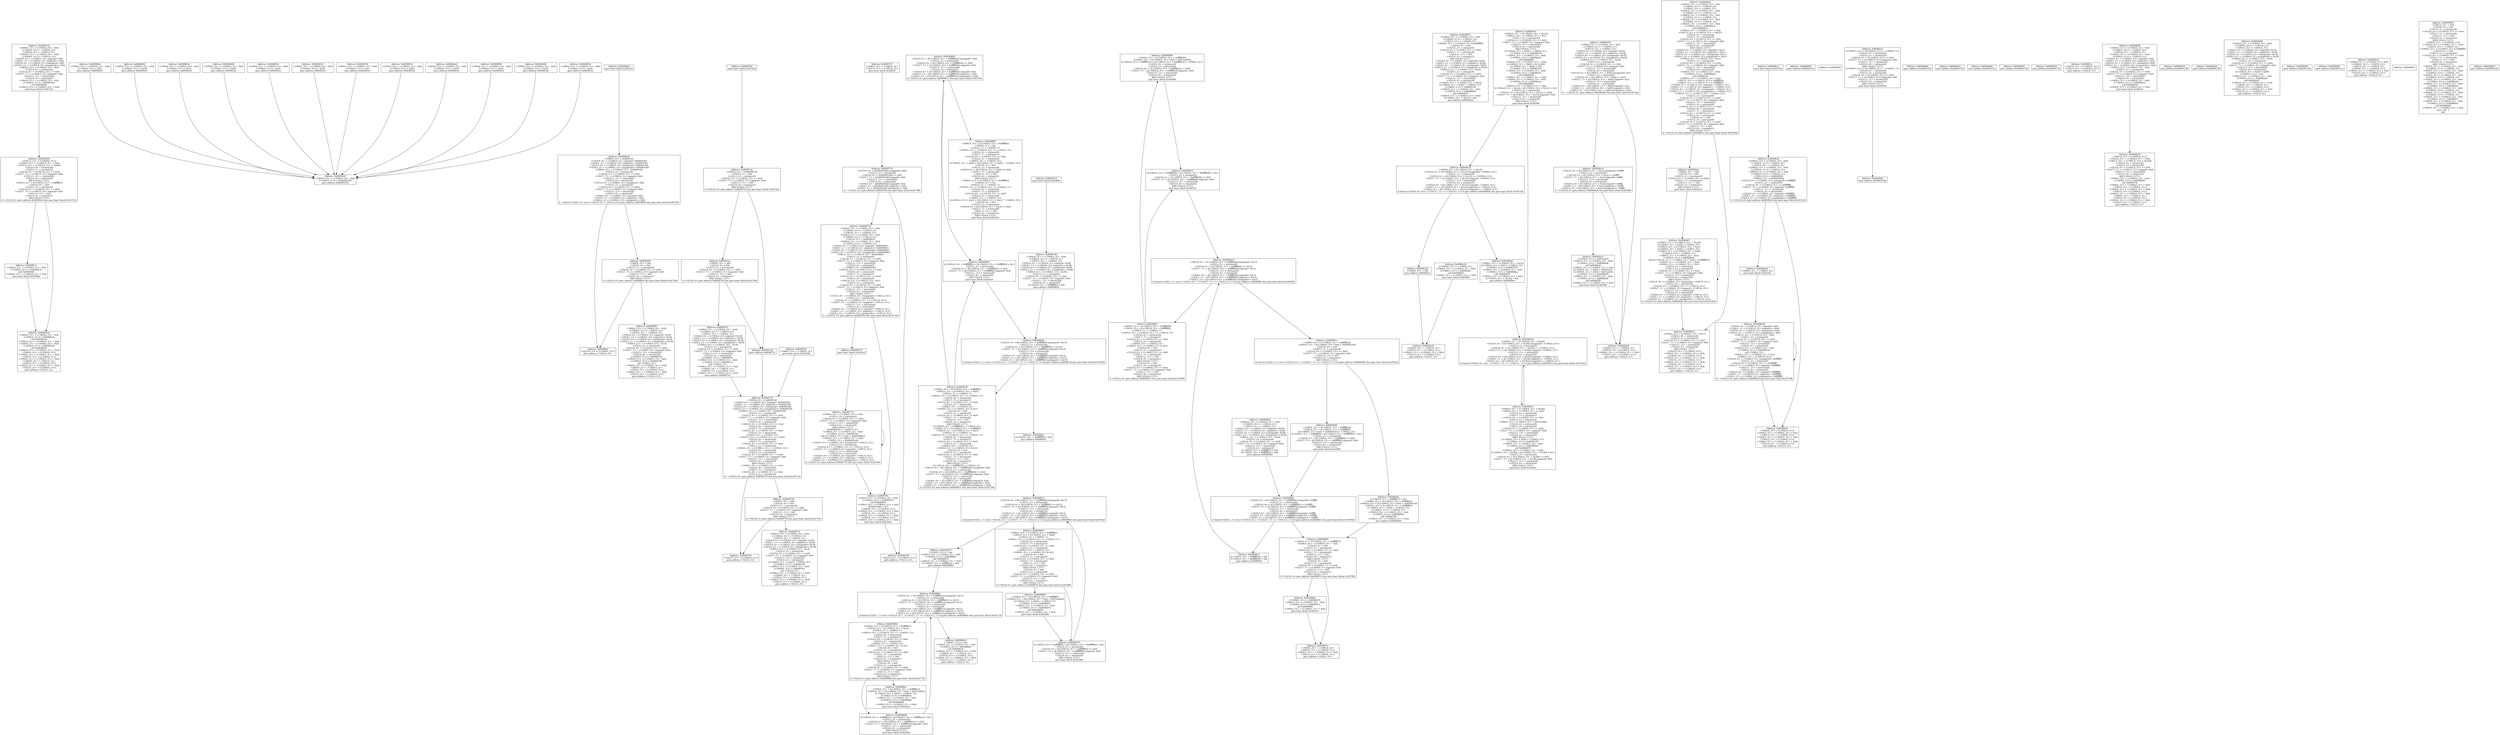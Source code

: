 digraph Program0x343940 {
basicBlock0x3470e0 [shape=box,label="Address: 0x80485a4\n<1004:0..31> = (<1004:0..31> - 0x4)\n[<1004:0..31>] = <1005:0..31>\n<1005:0..31> = <1004:0..31>\n<1004:0..31> = (<1004:0..31> - 0x4)\n[<1004:0..31>] = <1001:0..31>\n<1024:0..0> = (<1004:0..31> (signed)< 0x4)\n<1024:1..1> = (<1004:0..31> (signed)<= 0x4)\n<1023:0..0> = (<1004:0..31> (unsigned)< 0x4)\n<1024:2..2> = (<1004:0..31> (unsigned)<= 0x4)\n<1004:0..31> = (<1004:0..31> - 0x4)\n<1023:2..2> = intrinsic(0)\n<1023:6..6> = (<1004:0..31> == 0x0)\n<1023:7..7> = (<1004:0..31> (signed)< 0x0)\n<1023:11..11> = intrinsic(0)\n<1023:4..4> = intrinsic(0)\n<1004:0..31> = (<1004:0..31> - 0x4)\n[<1004:0..31>] = 0x80485b0\ncall 0x80485b0\n<1004:0..31> = (<1004:0..31> + 0x4)\ngoto basic block 0x347ce0\n"];
basicBlock0x347140 [shape=box,label="Address: 0x80485c1\n<1004:0..31> = (<1004:0..31> - 0x4)\n[<1004:0..31>] = 0x80485c6\ncall 0x8048600\n<1004:0..31> = (<1004:0..31> + 0x4)\ngoto basic block 0x3b3ba0\n"];
basicBlock0x3471a0 [shape=box,label="Address: 0x80485e0\n<1004:0..31> = (<1004:0..31> - 0x4)\n[<1004:0..31>] = [0x8049100]\ngoto address [0x8049104]\n"];
basicBlock0x347200 [shape=box,label="Address: 0x80486ef\n<1022:0..31> = [<1004:0..31>]\ngoto address <1022:0..31>\n"];
basicBlock0x347260 [shape=box,label="Address: 0x80486f9\n<1004:0..31> = (<1004:0..31> - 0x4)\n[<1004:0..31>] = <1005:0..31>\n<1005:0..31> = <1004:0..31>\n<1024:0..0> = (<1004:0..31> (signed)< 0x18)\n<1024:1..1> = (<1004:0..31> (signed)<= 0x18)\n<1023:0..0> = (<1004:0..31> (unsigned)< 0x18)\n<1024:2..2> = (<1004:0..31> (unsigned)<= 0x18)\n<1004:0..31> = (<1004:0..31> - 0x18)\n<1023:2..2> = intrinsic(0)\n<1023:6..6> = (<1004:0..31> == 0x0)\n<1023:7..7> = (<1004:0..31> (signed)< 0x0)\n<1023:11..11> = intrinsic(0)\n<1023:4..4> = intrinsic(0)\n[<1004:0..31>] = 0x8049140\n<1004:0..31> = (<1004:0..31> - 0x4)\n[<1004:0..31>] = 0x8048708\ncall <1000:0..31>\n<1004:0..31> = (<1004:0..31> + 0x4)\n<1004:0..31> = <1005:0..31>\n<1005:0..31> = [<1004:0..31>]\n<1004:0..31> = (<1004:0..31> + 0x4)\n<1022:0..31> = [<1004:0..31>]\ngoto address <1022:0..31>\n"];
basicBlock0x3472c0 [shape=box,label="Address: 0x8048728\n<1022:0..31> = [<1004:0..31>]\ngoto address <1022:0..31>\n"];
basicBlock0x347320 [shape=box,label="Address: 0x8048732\n<1004:0..31> = (<1004:0..31> - 0x4)\n[<1004:0..31>] = <1005:0..31>\n<1005:0..31> = <1004:0..31>\n<1024:0..0> = (<1004:0..31> (signed)< 0x18)\n<1024:1..1> = (<1004:0..31> (signed)<= 0x18)\n<1023:0..0> = (<1004:0..31> (unsigned)< 0x18)\n<1024:2..2> = (<1004:0..31> (unsigned)<= 0x18)\n<1004:0..31> = (<1004:0..31> - 0x18)\n<1023:2..2> = intrinsic(0)\n<1023:6..6> = (<1004:0..31> == 0x0)\n<1023:7..7> = (<1004:0..31> (signed)< 0x0)\n<1023:11..11> = intrinsic(0)\n<1023:4..4> = intrinsic(0)\n[(<1004:0..31> + 0x4)] = <1000:0..31>\n[<1004:0..31>] = 0x8049140\n<1004:0..31> = (<1004:0..31> - 0x4)\n[<1004:0..31>] = 0x8048745\ncall <1003:0..31>\n<1004:0..31> = (<1004:0..31> + 0x4)\n<1004:0..31> = <1005:0..31>\n<1005:0..31> = [<1004:0..31>]\n<1004:0..31> = (<1004:0..31> + 0x4)\n<1022:0..31> = [<1004:0..31>]\ngoto address <1022:0..31>\n"];
basicBlock0x347380 [shape=box,label="Address: 0x8048759\n<1004:0..31> = (<1004:0..31> - 0x4)\n[<1004:0..31>] = <1005:0..31>\n<1005:0..31> = <1004:0..31>\n<1004:0..31> = (<1004:0..31> - 0x4)\n[<1004:0..31>] = <1001:0..31>\n<1001:0..31> = 0x8049010\n<1004:0..31> = (<1004:0..31> - 0x4)\n[<1004:0..31>] = <1003:0..31>\n<1024:0..0> = (<1001:0..31> (signed)< 0x804900c)\n<1024:1..1> = (<1001:0..31> (signed)<= 0x804900c)\n<1023:0..0> = (<1001:0..31> (unsigned)< 0x804900c)\n<1024:2..2> = (<1001:0..31> (unsigned)<= 0x804900c)\n<1001:0..31> = (<1001:0..31> - 0x804900c)\n<1023:2..2> = intrinsic(0)\n<1023:6..6> = (<1001:0..31> == 0x0)\n<1023:7..7> = (<1001:0..31> (signed)< 0x0)\n<1023:11..11> = intrinsic(0)\n<1023:4..4> = intrinsic(0)\n<1000:0..31> = [0x80491d4]\n<1001:0..31> = (<1001:0..31> >> 0x2)\n<1023:0..0> = intrinsic(0)\n<1023:7..7> = intrinsic(1)\n<1023:6..6> = (<1001:0..31> == 0x0)\n<1023:2..2> = intrinsic(0)\n<1001:0..31> = (<1001:0..31> - 0x1)\n<1023:2..2> = intrinsic(0)\n<1023:6..6> = (<1001:0..31> == 0x0)\n<1023:7..7> = (<1001:0..31> (signed)< 0x0)\n<1023:11..11> = intrinsic(0)\n<1023:4..4> = intrinsic(0)\nkill(<1024:0..127>)\n<1023:0..0> = (<1000:0..31> (unsigned)< <1001:0..31>)\n<1023:2..2> = intrinsic(0)\n<1023:6..6> = (<1000:0..31> == <1001:0..31>)\n<1023:7..7> = (<1000:0..31> (signed)< <1001:0..31>)\n<1023:11..11> = intrinsic(0)\n<1023:4..4> = intrinsic(0)\n<1024:0..0> = (<1000:0..31> (signed)< <1001:0..31>)\n<1024:1..1> = (<1000:0..31> (signed)<= <1001:0..31>)\n<1024:2..2> = (<1000:0..31> (unsigned)<= <1001:0..31>)\nif ~<1023:0..0> goto address 0x804878e else goto basic block 0x3473e0\n"];
basicBlock0x3473e0 [shape=box,label="Address: 0x8048776\ngoto basic block 0x3b30c0\n"];
basicBlock0x347440 [shape=box,label="Address: 0x804878e\n<1004:0..31> = (<1004:0..31> - 0x4)\n[<1004:0..31>] = 0x8048793\ncall 0x80486e0\n<1004:0..31> = (<1004:0..31> + 0x4)\n[0x80491d0] = 0x1\n<1000:0..31> = [<1004:0..31>]\n<1004:0..31> = (<1004:0..31> + 0x4)\n<1001:0..31> = [<1004:0..31>]\n<1004:0..31> = (<1004:0..31> + 0x4)\n<1005:0..31> = [<1004:0..31>]\n<1004:0..31> = (<1004:0..31> + 0x4)\ngoto basic block 0x3b3c60\n"];
basicBlock0x3474a0 [shape=box,label="Address: 0x80487aa\n<1000:0..31> = 0x0\n<1023:0..0> = 0x0\n<1023:2..2> = intrinsic(0)\n<1023:6..6> = (<1000:0..31> == 0x0)\n<1023:7..7> = (<1000:0..31> (signed)< 0x0)\n<1023:11..11> = 0x0\n<1023:4..4> = intrinsic(1)\nkill(<1024:0..127>)\nif <1023:6..6> goto address 0x80487c8 else goto basic block 0x347500\n"];
basicBlock0x347500 [shape=box,label="Address: 0x80487b3\n<1004:0..31> = (<1004:0..31> - 0x4)\n[<1004:0..31>] = <1005:0..31>\n<1005:0..31> = <1004:0..31>\n<1024:0..0> = (<1004:0..31> (signed)< 0x18)\n<1024:1..1> = (<1004:0..31> (signed)<= 0x18)\n<1023:0..0> = (<1004:0..31> (unsigned)< 0x18)\n<1024:2..2> = (<1004:0..31> (unsigned)<= 0x18)\n<1004:0..31> = (<1004:0..31> - 0x18)\n<1023:2..2> = intrinsic(0)\n<1023:6..6> = (<1004:0..31> == 0x0)\n<1023:7..7> = (<1004:0..31> (signed)< 0x0)\n<1023:11..11> = intrinsic(0)\n<1023:4..4> = intrinsic(0)\n[<1004:0..31>] = 0x8049014\n<1004:0..31> = (<1004:0..31> - 0x4)\n[<1004:0..31>] = 0x80487c2\ncall <1000:0..31>\n<1004:0..31> = (<1004:0..31> + 0x4)\n<1004:0..31> = <1005:0..31>\n<1005:0..31> = [<1004:0..31>]\n<1004:0..31> = (<1004:0..31> + 0x4)\ngoto address 0x8048710\n"];
basicBlock0x347560 [shape=box,label="Address: 0x8048809\n<1023:0..0> = ([(<1005:0..31> + 0xffffffe4)] (unsigned)< 0x0)\n<1023:2..2> = intrinsic(0)\n<1023:6..6> = ([(<1005:0..31> + 0xffffffe4)] == 0x0)\n<1023:7..7> = ([(<1005:0..31> + 0xffffffe4)] (signed)< 0x0)\n<1023:11..11> = intrinsic(0)\n<1023:4..4> = intrinsic(0)\n<1024:0..0> = ([(<1005:0..31> + 0xffffffe4)] (signed)< 0x0)\n<1024:1..1> = ([(<1005:0..31> + 0xffffffe4)] (signed)<= 0x0)\n<1024:2..2> = ([(<1005:0..31> + 0xffffffe4)] (unsigned)<= 0x0)\nif <1023:6..6> goto address 0x8048831 else goto basic block 0x3475c0\n"];
basicBlock0x3475c0 [shape=box,label="Address: 0x804880f\n<1000:0..31> = [(<1005:0..31> + 0xfffffff4)]\n<1003:0..31> = 0x1\n<1002:0..7> = <1000:0..7>\n<1003:0..31> = (<1003:0..31> << <1002:0..7>)\n<1023:0..0> = intrinsic(0)\n<1023:7..7> = intrinsic(1)\n<1023:6..6> = (<1003:0..31> == 0x0)\n<1023:2..2> = intrinsic(0)\n<1000:0..31> = <1003:0..31>\n[(<1005:0..31> + 0x8)] = ([(<1005:0..31> + 0x8)] ^ <1000:0..31>)\n<1023:0..0> = 0x0\n<1023:2..2> = intrinsic(0)\n<1023:6..6> = ([(<1005:0..31> + 0x8)] == 0x0)\n<1023:7..7> = intrinsic(0)\n<1023:11..11> = 0x0\n<1023:4..4> = intrinsic(1)\nkill(<1024:0..127>)\n<1000:0..31> = [(<1005:0..31> + 0xfffffff4)]\n<1003:0..31> = 0x1\n<1002:0..7> = <1000:0..7>\n<1003:0..31> = (<1003:0..31> << <1002:0..7>)\n<1023:0..0> = intrinsic(0)\n<1023:7..7> = intrinsic(1)\n<1023:6..6> = (<1003:0..31> == 0x0)\n<1023:2..2> = intrinsic(0)\n<1000:0..31> = <1003:0..31>\n[(<1005:0..31> + 0xc)] = ([(<1005:0..31> + 0xc)] ^ <1000:0..31>)\n<1023:0..0> = 0x0\n<1023:2..2> = intrinsic(0)\n<1023:6..6> = ([(<1005:0..31> + 0xc)] == 0x0)\n<1023:7..7> = intrinsic(0)\n<1023:11..11> = 0x0\n<1023:4..4> = intrinsic(1)\nkill(<1024:0..127>)\ngoto basic block 0x3b32a0\n"];
basicBlock0x347620 [shape=box,label="Address: 0x804883a\n[(<1005:0..31> + 0xfffffff0)] = 0x0\ngoto address 0x8048873\n"];
basicBlock0x347680 [shape=box,label="Address: 0x8048856\n<1000:0..31> = [(<1005:0..31> + 0xfffffff0)]\n<1000:0..31> = [((<1000:0..31> * 0x4) + 0x87ea400)]\n[(<1004:0..31> + 0x4)] = <1000:0..31>\n[<1004:0..31>] = 0x8048b6c\n<1004:0..31> = (<1004:0..31> - 0x4)\n[<1004:0..31>] = 0x8048870\ncall 0x8048660\n<1004:0..31> = (<1004:0..31> + 0x4)\ngoto basic block 0x3b3d80\n"];
basicBlock0x3476e0 [shape=box,label="Address: 0x8048879\n[<1004:0..31>] = 0xa\n<1004:0..31> = (<1004:0..31> - 0x4)\n[<1004:0..31>] = 0x8048885\ncall 0x8048610\n<1004:0..31> = (<1004:0..31> + 0x4)\n[(<1005:0..31> + 0xffffffec)] = 0x0\ngoto address 0x80488be\n"];
basicBlock0x347740 [shape=box,label="Address: 0x80488a1\n<1000:0..31> = [(<1005:0..31> + 0xffffffec)]\n<1000:0..31> = [((<1000:0..31> * 0x4) + 0x87ea400)]\n[(<1004:0..31> + 0x4)] = <1000:0..31>\n[<1004:0..31>] = 0x8048b6c\n<1004:0..31> = (<1004:0..31> - 0x4)\n[<1004:0..31>] = 0x80488bb\ncall 0x8048660\n<1004:0..31> = (<1004:0..31> + 0x4)\ngoto basic block 0x3b3ea0\n"];
basicBlock0x3477a0 [shape=box,label="Address: 0x80488c4\n[<1004:0..31>] = 0xa\n<1004:0..31> = (<1004:0..31> - 0x4)\n[<1004:0..31>] = 0x80488d0\ncall 0x8048610\n<1004:0..31> = (<1004:0..31> + 0x4)\n<1004:0..31> = <1005:0..31>\n<1005:0..31> = [<1004:0..31>]\n<1004:0..31> = (<1004:0..31> + 0x4)\n<1022:0..31> = [<1004:0..31>]\ngoto address <1022:0..31>\n"];
basicBlock0x347800 [shape=box,label="Address: 0x8048908\n<1000:0..31> = [(<1005:0..31> + 0xffffffe8)]\n<1000:0..31> = [((<1000:0..31> * 0x4) + 0x87ea400)]\n[(<1005:0..31> + 0xffffffec)] = ([(<1005:0..31> + 0xffffffec)] + <1000:0..31>)\n<1023:0..0> = intrinsic(0)\n<1023:2..2> = intrinsic(0)\n<1023:6..6> = ([(<1005:0..31> + 0xffffffec)] == 0x0)\n<1023:7..7> = ([(<1005:0..31> + 0xffffffec)] (signed)< 0x0)\n<1023:11..11> = intrinsic(0)\n<1023:4..4> = intrinsic(0)\nkill(<1024:0..127>)\ngoto basic block 0x3bed80\n"];
basicBlock0x347860 [shape=box,label="Address: 0x804891e\n<1000:0..31> = [(<1005:0..31> + 0xffffffec)]\n<1000:0..31> = [((<1000:0..31> * 0x4) + 0x80491e0)]\n<1023:0..0> = 0x0\n<1023:2..2> = intrinsic(0)\n<1023:6..6> = (<1000:0..31> == 0x0)\n<1023:7..7> = (<1000:0..31> (signed)< 0x0)\n<1023:11..11> = 0x0\n<1023:4..4> = intrinsic(1)\nkill(<1024:0..127>)\nif choice(<1024:1..1> over (<1023:6..6> | ~(<1023:7..7> == <1023:11..11>))) goto address 0x804894b else goto basic block 0x3478c0\n"];
basicBlock0x3478c0 [shape=box,label="Address: 0x804892c\n[(<1005:0..31> + 0xfffffff7)] = 0x1\n<1000:0..31> = [(<1005:0..31> + 0xffffffec)]\n<1000:0..31> = [((<1000:0..31> * 0x4) + 0x80491e0)]\n<1003:0..31> = [(<1005:0..31> + 0xfffffff0)]\n[(<1004:0..31> + 0x4)] = <1003:0..31>\n[<1004:0..31>] = <1000:0..31>\n<1004:0..31> = (<1004:0..31> - 0x4)\n[<1004:0..31>] = 0x8048949\ncall 0x80487d0\n<1004:0..31> = (<1004:0..31> + 0x4)\ngoto address 0x8048964\n"];
basicBlock0x347920 [shape=box,label="Address: 0x8048964\n<1000:0..7> = [(<1005:0..31> + 0xfffffff7)]\n<1000:0..31> = (<1000:0..31> ^ 0x1)\n<1023:0..0> = 0x0\n<1023:2..2> = intrinsic(0)\n<1023:6..6> = (<1000:0..31> == 0x0)\n<1023:7..7> = intrinsic(0)\n<1023:11..11> = 0x0\n<1023:4..4> = intrinsic(1)\nkill(<1024:0..127>)\n<1023:0..0> = 0x0\n<1023:2..2> = intrinsic(0)\n<1023:6..6> = (<1000:0..7> == 0x0)\n<1023:7..7> = (<1000:0..7> (signed)< 0x0)\n<1023:11..11> = 0x0\n<1023:4..4> = intrinsic(1)\nkill(<1024:0..127>)\nif <1023:6..6> goto address 0x804897a else goto basic block 0x347980\n"];
basicBlock0x347980 [shape=box,label="Address: 0x804896e\n[<1004:0..31>] = 0x8048b70\n<1004:0..31> = (<1004:0..31> - 0x4)\n[<1004:0..31>] = 0x804897a\ncall 0x8048680\n<1004:0..31> = (<1004:0..31> + 0x4)\ngoto basic block 0x3b36c0\n"];
basicBlock0x3479e0 [shape=box,label="Address: 0x80489ee\n<1000:0..31> = [(<1004:0..31> + 0x1c)]\n<1000:0..31> = (<1000:0..31> + 0x1)\n<1023:2..2> = intrinsic(0)\n<1023:6..6> = (<1000:0..31> == 0x0)\n<1023:7..7> = (<1000:0..31> (signed)< 0x0)\n<1023:11..11> = intrinsic(0)\n<1023:4..4> = intrinsic(0)\nkill(<1024:0..127>)\n[(<1004:0..31> + 0x4)] = <1000:0..31>\n[<1004:0..31>] = 0x8048b7b\n<1004:0..31> = (<1004:0..31> - 0x4)\n[<1004:0..31>] = 0x8048a03\ncall 0x8048660\n<1004:0..31> = (<1004:0..31> + 0x4)\n[(<1004:0..31> + 0x8)] = 0x7a1204\n[(<1004:0..31> + 0x4)] = 0x0\n[<1004:0..31>] = 0x80491e0\n<1004:0..31> = (<1004:0..31> - 0x4)\n[<1004:0..31>] = 0x8048a1f\ncall 0x8048630\n<1004:0..31> = (<1004:0..31> + 0x4)\n<1004:0..31> = (<1004:0..31> - 0x4)\n[<1004:0..31>] = 0x8048a24\ncall 0x80488d2\n<1004:0..31> = (<1004:0..31> + 0x4)\n[(<1004:0..31> + 0x1c)] = ([(<1004:0..31> + 0x1c)] + 0x1)\n<1023:2..2> = intrinsic(0)\n<1023:6..6> = ([(<1004:0..31> + 0x1c)] == 0x0)\n<1023:7..7> = ([(<1004:0..31> + 0x1c)] (signed)< 0x0)\n<1023:11..11> = intrinsic(0)\n<1023:4..4> = intrinsic(0)\nkill(<1024:0..127>)\ngoto basic block 0x3bf380\n"];
basicBlock0x347a40 [shape=box,label="Address: 0x8048a36\n<1000:0..31> = 0x0\ngoto address 0x8048a45\n"];
basicBlock0x347aa0 [shape=box,label="Address: 0x8048a53\n<1023:0..0> = ([(<1005:0..31> + 0xc)] (unsigned)< 0xffff)\n<1023:2..2> = intrinsic(0)\n<1023:6..6> = ([(<1005:0..31> + 0xc)] == 0xffff)\n<1023:7..7> = ([(<1005:0..31> + 0xc)] (signed)< 0xffff)\n<1023:11..11> = intrinsic(0)\n<1023:4..4> = intrinsic(0)\n<1024:0..0> = ([(<1005:0..31> + 0xc)] (signed)< 0xffff)\n<1024:1..1> = ([(<1005:0..31> + 0xc)] (signed)<= 0xffff)\n<1024:2..2> = ([(<1005:0..31> + 0xc)] (unsigned)<= 0xffff)\nif ~<1023:6..6> goto address 0x8048a84 else goto basic block 0x347b00\n"];
basicBlock0x347b00 [shape=box,label="Address: 0x8048a5c\n[<1004:0..31>] = 0x87ea454\n<1004:0..31> = (<1004:0..31> - 0x4)\n[<1004:0..31>] = 0x8048a68\ncall 0x8048620\n<1004:0..31> = (<1004:0..31> + 0x4)\n[(<1004:0..31> + 0x8)] = 0x804913c\n[(<1004:0..31> + 0x4)] = 0x87ea454\n[<1004:0..31>] = 0x8048650\n<1004:0..31> = (<1004:0..31> - 0x4)\n[<1004:0..31>] = 0x8048a84\ncall 0x80485f0\n<1004:0..31> = (<1004:0..31> + 0x4)\ngoto basic block 0x3b3900\n"];
basicBlock0x347b60 [shape=box,label="Address: 0x8048aee\n<1006:0..31> = 0x0\n<1023:0..0> = 0x0\n<1023:2..2> = intrinsic(0)\n<1023:6..6> = (<1006:0..31> == 0x0)\n<1023:7..7> = intrinsic(0)\n<1023:11..11> = 0x0\n<1023:4..4> = intrinsic(1)\nkill(<1024:0..127>)\ngoto basic block 0x3b3a20\n"];
basicBlock0x347bc0 [shape=box,label="Address: 0x8048b12\n<1004:0..31> = (<1004:0..31> + 0x1c)\n<1023:0..0> = intrinsic(0)\n<1023:2..2> = intrinsic(0)\n<1023:6..6> = (<1004:0..31> == 0x0)\n<1023:7..7> = (<1004:0..31> (signed)< 0x0)\n<1023:11..11> = intrinsic(0)\n<1023:4..4> = intrinsic(0)\nkill(<1024:0..127>)\n<1001:0..31> = [<1004:0..31>]\n<1004:0..31> = (<1004:0..31> + 0x4)\n<1006:0..31> = [<1004:0..31>]\n<1004:0..31> = (<1004:0..31> + 0x4)\n<1007:0..31> = [<1004:0..31>]\n<1004:0..31> = (<1004:0..31> + 0x4)\n<1005:0..31> = [<1004:0..31>]\n<1004:0..31> = (<1004:0..31> + 0x4)\n<1022:0..31> = [<1004:0..31>]\ngoto address <1022:0..31>\n"];
basicBlock0x347c20 [shape=box,label="Address: 0x8048b34\n<1006:0..31> = <1006:0..31>\ngoto basic block 0x3b3ae0\n"];
basicBlock0x347c80 [shape=box,label="Address: 0x8048b44\n<1000:0..31> = [<1004:0..31>]\n<1004:0..31> = (<1004:0..31> + 0x4)\n<1001:0..31> = [<1004:0..31>]\n<1004:0..31> = (<1004:0..31> + 0x4)\n<1005:0..31> = [<1004:0..31>]\n<1004:0..31> = (<1004:0..31> + 0x4)\n<1022:0..31> = [<1004:0..31>]\ngoto address <1022:0..31>\n"];
basicBlock0x347ce0 [shape=box,label="Address: 0x80485b0\n<1001:0..31> = [<1004:0..31>]\n<1004:0..31> = (<1004:0..31> + 0x4)\n<1001:0..31> = (<1001:0..31> + 0xb4c)\n<1023:0..0> = intrinsic(0)\n<1023:2..2> = intrinsic(0)\n<1023:6..6> = (<1001:0..31> == 0x0)\n<1023:7..7> = (<1001:0..31> (signed)< 0x0)\n<1023:11..11> = intrinsic(0)\n<1023:4..4> = intrinsic(0)\nkill(<1024:0..127>)\n<1003:0..31> = [(<1001:0..31> + 0xfffffffc)]\n<1023:0..0> = 0x0\n<1023:2..2> = intrinsic(0)\n<1023:6..6> = (<1003:0..31> == 0x0)\n<1023:7..7> = (<1003:0..31> (signed)< 0x0)\n<1023:11..11> = 0x0\n<1023:4..4> = intrinsic(1)\nkill(<1024:0..127>)\nif <1023:6..6> goto address 0x80485c6 else goto basic block 0x347140\n"];
basicBlock0x347d40 [shape=box,label="Address: 0x8048600\ngoto address [0x804910c]\n"];
basicBlock0x347da0 [shape=box,label="Address: 0x80487a0\n<1002:0..31> = [0x8049014]\n<1023:0..0> = 0x0\n<1023:2..2> = intrinsic(0)\n<1023:6..6> = (<1002:0..31> == 0x0)\n<1023:7..7> = (<1002:0..31> (signed)< 0x0)\n<1023:11..11> = 0x0\n<1023:4..4> = intrinsic(1)\nkill(<1024:0..127>)\nif <1023:6..6> goto address 0x80487c8 else goto basic block 0x3474a0\n"];
basicBlock0x347e00 [shape=box,label="Address: 0x8048b20\n<1004:0..31> = (<1004:0..31> - 0x4)\n[<1004:0..31>] = <1005:0..31>\n<1005:0..31> = <1004:0..31>\n<1004:0..31> = (<1004:0..31> - 0x4)\n[<1004:0..31>] = <1001:0..31>\n<1004:0..31> = (<1004:0..31> - 0x4)\n[<1004:0..31>] = <1003:0..31>\n<1001:0..31> = 0x8049004\n<1000:0..31> = [0x8049004]\n<1023:0..0> = (<1000:0..31> (unsigned)< 0xffffffff)\n<1023:2..2> = intrinsic(0)\n<1023:6..6> = (<1000:0..31> == 0xffffffff)\n<1023:7..7> = (<1000:0..31> (signed)< 0xffffffff)\n<1023:11..11> = intrinsic(0)\n<1023:4..4> = intrinsic(0)\n<1024:0..0> = (<1000:0..31> (signed)< 0xffffffff)\n<1024:1..1> = (<1000:0..31> (signed)<= 0xffffffff)\n<1024:2..2> = (<1000:0..31> (unsigned)<= 0xffffffff)\nif <1023:6..6> goto address 0x8048b44 else goto basic block 0x347c20\n"];
basicBlock0x347e60 [shape=box,label="Address: 0x80485d4\n"];
basicBlock0x347ec0 [shape=box,label="Address: 0x80485ec\n[<1000:0..31>] = ([<1000:0..31>] + <1000:0..7>)\n<1023:0..0> = intrinsic(0)\n<1023:2..2> = intrinsic(0)\n<1023:6..6> = ([<1000:0..31>] == 0x0)\n<1023:7..7> = ([<1000:0..31>] (signed)< 0x0)\n<1023:11..11> = intrinsic(0)\n<1023:4..4> = intrinsic(0)\nkill(<1024:0..127>)\n[<1000:0..31>] = ([<1000:0..31>] + <1000:0..7>)\n<1023:0..0> = intrinsic(0)\n<1023:2..2> = intrinsic(0)\n<1023:6..6> = ([<1000:0..31>] == 0x0)\n<1023:7..7> = ([<1000:0..31>] (signed)< 0x0)\n<1023:11..11> = intrinsic(0)\n<1023:4..4> = intrinsic(0)\nkill(<1024:0..127>)\ngoto basic block 0x3b39c0\n"];
basicBlock0x347f20 [shape=box,label="Address: 0x80486f0\n<1000:0..31> = 0x0\n<1023:0..0> = 0x0\n<1023:2..2> = intrinsic(0)\n<1023:6..6> = (<1000:0..31> == 0x0)\n<1023:7..7> = (<1000:0..31> (signed)< 0x0)\n<1023:11..11> = 0x0\n<1023:4..4> = intrinsic(1)\nkill(<1024:0..127>)\nif <1023:6..6> goto address 0x80486ef else goto basic block 0x347260\n"];
basicBlock0x347f80 [shape=box,label="Address: 0x804870a\n<1006:0..31> = <1006:0..31>\ngoto basic block 0x3b3240\n"];
basicBlock0x3b3000 [shape=box,label="Address: 0x8048729\n<1003:0..31> = 0x0\n<1023:0..0> = 0x0\n<1023:2..2> = intrinsic(0)\n<1023:6..6> = (<1003:0..31> == 0x0)\n<1023:7..7> = (<1003:0..31> (signed)< 0x0)\n<1023:11..11> = 0x0\n<1023:4..4> = intrinsic(1)\nkill(<1024:0..127>)\nif <1023:6..6> goto address 0x8048728 else goto basic block 0x347320\n"];
basicBlock0x3b3060 [shape=box,label="Address: 0x8048747\n<1006:0..31> = <1006:0..31>\n<1007:0..31> = <1007:0..31>\ngoto basic block 0x3bf5c0\n"];
basicBlock0x3b30c0 [shape=box,label="Address: 0x8048778\n<1000:0..31> = (<1000:0..31> + 0x1)\n<1023:2..2> = intrinsic(0)\n<1023:6..6> = (<1000:0..31> == 0x0)\n<1023:7..7> = (<1000:0..31> (signed)< 0x0)\n<1023:11..11> = intrinsic(0)\n<1023:4..4> = intrinsic(0)\nkill(<1024:0..127>)\n[0x80491d4] = <1000:0..31>\n<1004:0..31> = (<1004:0..31> - 0x4)\n[<1004:0..31>] = 0x8048785\ncall [((<1000:0..31> * 0x4) + 0x804900c)]\n<1004:0..31> = (<1004:0..31> + 0x4)\n<1000:0..31> = [0x80491d4]\n<1023:0..0> = (<1000:0..31> (unsigned)< <1001:0..31>)\n<1023:2..2> = intrinsic(0)\n<1023:6..6> = (<1000:0..31> == <1001:0..31>)\n<1023:7..7> = (<1000:0..31> (signed)< <1001:0..31>)\n<1023:11..11> = intrinsic(0)\n<1023:4..4> = intrinsic(0)\n<1024:0..0> = (<1000:0..31> (signed)< <1001:0..31>)\n<1024:1..1> = (<1000:0..31> (signed)<= <1001:0..31>)\n<1024:2..2> = (<1000:0..31> (unsigned)<= <1001:0..31>)\nif <1023:0..0> goto address 0x8048778 else goto basic block 0x347440\n"];
basicBlock0x3b3120 [shape=box,label="Address: 0x80486e0\n<1000:0..31> = 0x8049143\n<1024:0..0> = (<1000:0..31> (signed)< 0x8049140)\n<1024:1..1> = (<1000:0..31> (signed)<= 0x8049140)\n<1023:0..0> = (<1000:0..31> (unsigned)< 0x8049140)\n<1024:2..2> = (<1000:0..31> (unsigned)<= 0x8049140)\n<1000:0..31> = (<1000:0..31> - 0x8049140)\n<1023:2..2> = intrinsic(0)\n<1023:6..6> = (<1000:0..31> == 0x0)\n<1023:7..7> = (<1000:0..31> (signed)< 0x0)\n<1023:11..11> = intrinsic(0)\n<1023:4..4> = intrinsic(0)\n<1023:0..0> = (<1000:0..31> (unsigned)< 0x6)\n<1023:2..2> = intrinsic(0)\n<1023:6..6> = (<1000:0..31> == 0x6)\n<1023:7..7> = (<1000:0..31> (signed)< 0x6)\n<1023:11..11> = intrinsic(0)\n<1023:4..4> = intrinsic(0)\n<1024:0..0> = (<1000:0..31> (signed)< 0x6)\n<1024:1..1> = (<1000:0..31> (signed)<= 0x6)\n<1024:2..2> = (<1000:0..31> (unsigned)<= 0x6)\nif ~choice(<1024:2..2> over (<1023:0..0> | <1023:6..6>)) goto address 0x80486f0 else goto basic block 0x347200\n"];
basicBlock0x3b3180 [shape=box,label="Address: 0x804879e\ngoto basic block 0x347da0\n"];
basicBlock0x3b31e0 [shape=box,label="Address: 0x80487c8\ngoto address 0x8048710\n"];
basicBlock0x3b3240 [shape=box,label="Address: 0x8048710\n<1000:0..31> = 0x8049140\n<1024:0..0> = (<1000:0..31> (signed)< 0x8049140)\n<1024:1..1> = (<1000:0..31> (signed)<= 0x8049140)\n<1023:0..0> = (<1000:0..31> (unsigned)< 0x8049140)\n<1024:2..2> = (<1000:0..31> (unsigned)<= 0x8049140)\n<1000:0..31> = (<1000:0..31> - 0x8049140)\n<1023:2..2> = intrinsic(0)\n<1023:6..6> = (<1000:0..31> == 0x0)\n<1023:7..7> = (<1000:0..31> (signed)< 0x0)\n<1023:11..11> = intrinsic(0)\n<1023:4..4> = intrinsic(0)\n<1000:0..31> = (<1000:0..31> >> 0x2)\n<1023:0..0> = intrinsic(0)\n<1023:7..7> = intrinsic(1)\n<1023:6..6> = (<1000:0..31> == 0x0)\n<1023:2..2> = intrinsic(0)\n<1003:0..31> = <1000:0..31>\n<1003:0..31> = (<1003:0..31> >>> 0x1f)\n<1023:0..0> = intrinsic(0)\n<1023:7..7> = intrinsic(1)\n<1023:6..6> = (<1003:0..31> == 0x0)\n<1023:2..2> = intrinsic(0)\n<1000:0..31> = (<1000:0..31> + <1003:0..31>)\n<1023:0..0> = intrinsic(0)\n<1023:2..2> = intrinsic(0)\n<1023:6..6> = (<1000:0..31> == 0x0)\n<1023:7..7> = (<1000:0..31> (signed)< 0x0)\n<1023:11..11> = intrinsic(0)\n<1023:4..4> = intrinsic(0)\nkill(<1024:0..127>)\n<1000:0..31> = (<1000:0..31> >> 0x1)\n<1023:0..0> = intrinsic(0)\n<1023:7..7> = intrinsic(1)\n<1023:6..6> = (<1000:0..31> == 0x0)\n<1023:2..2> = intrinsic(0)\nif ~<1023:6..6> goto address 0x8048729 else goto basic block 0x3472c0\n"];
basicBlock0x3b32a0 [shape=box,label="Address: 0x8048831\n[(<1005:0..31> + 0xfffffff4)] = ([(<1005:0..31> + 0xfffffff4)] + 0x1)\n<1023:2..2> = intrinsic(0)\n<1023:6..6> = ([(<1005:0..31> + 0xfffffff4)] == 0x0)\n<1023:7..7> = ([(<1005:0..31> + 0xfffffff4)] (signed)< 0x0)\n<1023:11..11> = intrinsic(0)\n<1023:4..4> = intrinsic(0)\nkill(<1024:0..127>)\ngoto basic block 0x3bede0\n"];
basicBlock0x3b3300 [shape=box,label="Address: 0x8048873\n<1023:0..0> = ([(<1005:0..31> + 0xfffffff0)] (unsigned)< 0x13)\n<1023:2..2> = intrinsic(0)\n<1023:6..6> = ([(<1005:0..31> + 0xfffffff0)] == 0x13)\n<1023:7..7> = ([(<1005:0..31> + 0xfffffff0)] (signed)< 0x13)\n<1023:11..11> = intrinsic(0)\n<1023:4..4> = intrinsic(0)\n<1024:0..0> = ([(<1005:0..31> + 0xfffffff0)] (signed)< 0x13)\n<1024:1..1> = ([(<1005:0..31> + 0xfffffff0)] (signed)<= 0x13)\n<1024:2..2> = ([(<1005:0..31> + 0xfffffff0)] (unsigned)<= 0x13)\nif choice(<1024:1..1> over (<1023:6..6> | ~(<1023:7..7> == <1023:11..11>))) goto address 0x8048843 else goto basic block 0x3476e0\n"];
basicBlock0x3b3360 [shape=box,label="Address: 0x8048843\n<1000:0..31> = [(<1005:0..31> + 0xfffffff0)]\n<1003:0..31> = [(<1005:0..31> + 0x8)]\n<1002:0..7> = <1000:0..7>\n<1003:0..31> = (<1003:0..31> >> <1002:0..7>)\n<1023:0..0> = intrinsic(0)\n<1023:7..7> = intrinsic(1)\n<1023:6..6> = (<1003:0..31> == 0x0)\n<1023:2..2> = intrinsic(0)\n<1000:0..31> = <1003:0..31>\n<1000:0..31> = (<1000:0..31> & 0x1)\n<1023:0..0> = 0x0\n<1023:2..2> = intrinsic(0)\n<1023:6..6> = (<1000:0..31> == 0x0)\n<1023:7..7> = intrinsic(0)\n<1023:11..11> = 0x0\n<1023:4..4> = intrinsic(1)\nkill(<1024:0..127>)\n<1023:0..0> = 0x0\n<1023:2..2> = intrinsic(0)\n<1023:6..6> = (<1000:0..31> == 0x0)\n<1023:7..7> = (<1000:0..31> (signed)< 0x0)\n<1023:11..11> = 0x0\n<1023:4..4> = intrinsic(1)\nkill(<1024:0..127>)\nif <1023:6..6> goto address 0x8048870 else goto basic block 0x347680\n"];
basicBlock0x3b33c0 [shape=box,label="Address: 0x8048660\ngoto address [0x8049124]\n"];
basicBlock0x3b3420 [shape=box,label="Address: 0x8048610\ngoto address [0x8049110]\n"];
basicBlock0x3b3480 [shape=box,label="Address: 0x80488be\n<1023:0..0> = ([(<1005:0..31> + 0xffffffec)] (unsigned)< 0x13)\n<1023:2..2> = intrinsic(0)\n<1023:6..6> = ([(<1005:0..31> + 0xffffffec)] == 0x13)\n<1023:7..7> = ([(<1005:0..31> + 0xffffffec)] (signed)< 0x13)\n<1023:11..11> = intrinsic(0)\n<1023:4..4> = intrinsic(0)\n<1024:0..0> = ([(<1005:0..31> + 0xffffffec)] (signed)< 0x13)\n<1024:1..1> = ([(<1005:0..31> + 0xffffffec)] (signed)<= 0x13)\n<1024:2..2> = ([(<1005:0..31> + 0xffffffec)] (unsigned)<= 0x13)\nif choice(<1024:1..1> over (<1023:6..6> | ~(<1023:7..7> == <1023:11..11>))) goto address 0x804888e else goto basic block 0x3477a0\n"];
basicBlock0x3b34e0 [shape=box,label="Address: 0x804888e\n<1000:0..31> = [(<1005:0..31> + 0xffffffec)]\n<1003:0..31> = [(<1005:0..31> + 0xc)]\n<1002:0..7> = <1000:0..7>\n<1003:0..31> = (<1003:0..31> >> <1002:0..7>)\n<1023:0..0> = intrinsic(0)\n<1023:7..7> = intrinsic(1)\n<1023:6..6> = (<1003:0..31> == 0x0)\n<1023:2..2> = intrinsic(0)\n<1000:0..31> = <1003:0..31>\n<1000:0..31> = (<1000:0..31> & 0x1)\n<1023:0..0> = 0x0\n<1023:2..2> = intrinsic(0)\n<1023:6..6> = (<1000:0..31> == 0x0)\n<1023:7..7> = intrinsic(0)\n<1023:11..11> = 0x0\n<1023:4..4> = intrinsic(1)\nkill(<1024:0..127>)\n<1023:0..0> = 0x0\n<1023:2..2> = intrinsic(0)\n<1023:6..6> = (<1000:0..31> == 0x0)\n<1023:7..7> = (<1000:0..31> (signed)< 0x0)\n<1023:11..11> = 0x0\n<1023:4..4> = intrinsic(1)\nkill(<1024:0..127>)\nif <1023:6..6> goto address 0x80488bb else goto basic block 0x347740\n"];
basicBlock0x3b3540 [shape=box,label="Address: 0x80488d2\n<1004:0..31> = (<1004:0..31> - 0x4)\n[<1004:0..31>] = <1005:0..31>\n<1005:0..31> = <1004:0..31>\n<1024:0..0> = (<1004:0..31> (signed)< 0x28)\n<1024:1..1> = (<1004:0..31> (signed)<= 0x28)\n<1023:0..0> = (<1004:0..31> (unsigned)< 0x28)\n<1024:2..2> = (<1004:0..31> (unsigned)<= 0x28)\n<1004:0..31> = (<1004:0..31> - 0x28)\n<1023:2..2> = intrinsic(0)\n<1023:6..6> = (<1004:0..31> == 0x0)\n<1023:7..7> = (<1004:0..31> (signed)< 0x0)\n<1023:11..11> = intrinsic(0)\n<1023:4..4> = intrinsic(0)\n[(<1005:0..31> + 0xfffffff7)] = 0x0\n[(<1005:0..31> + 0xfffffff0)] = 0x0\ngoto address 0x804895b\n"];
basicBlock0x3b35a0 [shape=box,label="Address: 0x80488f5\n<1000:0..31> = [(<1005:0..31> + 0xffffffe8)]\n<1003:0..31> = [(<1005:0..31> + 0xfffffff0)]\n<1002:0..7> = <1000:0..7>\n<1003:0..31> = (<1003:0..31> >> <1002:0..7>)\n<1023:0..0> = intrinsic(0)\n<1023:7..7> = intrinsic(1)\n<1023:6..6> = (<1003:0..31> == 0x0)\n<1023:2..2> = intrinsic(0)\n<1000:0..31> = <1003:0..31>\n<1000:0..31> = (<1000:0..31> & 0x1)\n<1023:0..0> = 0x0\n<1023:2..2> = intrinsic(0)\n<1023:6..6> = (<1000:0..31> == 0x0)\n<1023:7..7> = intrinsic(0)\n<1023:11..11> = 0x0\n<1023:4..4> = intrinsic(1)\nkill(<1024:0..127>)\n<1023:0..0> = 0x0\n<1023:2..2> = intrinsic(0)\n<1023:6..6> = (<1000:0..31> == 0x0)\n<1023:7..7> = (<1000:0..31> (signed)< 0x0)\n<1023:11..11> = 0x0\n<1023:4..4> = intrinsic(1)\nkill(<1024:0..127>)\nif <1023:6..6> goto address 0x8048915 else goto basic block 0x347800\n"];
basicBlock0x3b3600 [shape=box,label="Address: 0x804894b\n<1000:0..31> = [(<1005:0..31> + 0xffffffec)]\n<1003:0..31> = [(<1005:0..31> + 0xfffffff0)]\n[((<1000:0..31> * 0x4) + 0x80491e0)] = <1003:0..31>\n[(<1005:0..31> + 0xfffffff0)] = ([(<1005:0..31> + 0xfffffff0)] + 0x1)\n<1023:2..2> = intrinsic(0)\n<1023:6..6> = ([(<1005:0..31> + 0xfffffff0)] == 0x0)\n<1023:7..7> = ([(<1005:0..31> + 0xfffffff0)] (signed)< 0x0)\n<1023:11..11> = intrinsic(0)\n<1023:4..4> = intrinsic(0)\nkill(<1024:0..127>)\ngoto basic block 0x3b3f00\n"];
basicBlock0x3b3660 [shape=box,label="Address: 0x80487d0\n<1004:0..31> = (<1004:0..31> - 0x4)\n[<1004:0..31>] = <1005:0..31>\n<1005:0..31> = <1004:0..31>\n<1024:0..0> = (<1004:0..31> (signed)< 0x38)\n<1024:1..1> = (<1004:0..31> (signed)<= 0x38)\n<1023:0..0> = (<1004:0..31> (unsigned)< 0x38)\n<1024:2..2> = (<1004:0..31> (unsigned)<= 0x38)\n<1004:0..31> = (<1004:0..31> - 0x38)\n<1023:2..2> = intrinsic(0)\n<1023:6..6> = (<1004:0..31> == 0x0)\n<1023:7..7> = (<1004:0..31> (signed)< 0x0)\n<1023:11..11> = intrinsic(0)\n<1023:4..4> = intrinsic(0)\n[(<1005:0..31> + 0xfffffff4)] = 0x0\ngoto address 0x8048834\n"];
basicBlock0x3b36c0 [shape=box,label="Address: 0x804897a\n<1004:0..31> = <1005:0..31>\n<1005:0..31> = [<1004:0..31>]\n<1004:0..31> = (<1004:0..31> + 0x4)\n<1022:0..31> = [<1004:0..31>]\ngoto address <1022:0..31>\n"];
basicBlock0x3b3720 [shape=box,label="Address: 0x8048680\ngoto address [0x804912c]\n"];
basicBlock0x3b3780 [shape=box,label="Address: 0x8048630\ngoto address [0x8049118]\n"];
basicBlock0x3b37e0 [shape=box,label="Address: 0x80489a6\n<1000:0..31> = (<1004:0..31> + 0x10)\n[(<1004:0..31> + 0x4)] = <1000:0..31>\n[<1004:0..31>] = 0x8049140\n<1004:0..31> = (<1004:0..31> - 0x4)\n[<1004:0..31>] = 0x80489ba\ncall 0x8048670\n<1004:0..31> = (<1004:0..31> + 0x4)\n[(<1004:0..31> + 0x18)] = 0x0\ngoto address 0x80489e4\n"];
basicBlock0x3b3840 [shape=box,label="Address: 0x8048a45\n<1004:0..31> = <1005:0..31>\n<1005:0..31> = [<1004:0..31>]\n<1004:0..31> = (<1004:0..31> + 0x4)\n<1022:0..31> = [<1004:0..31>]\ngoto address <1022:0..31>\n"];
basicBlock0x3b38a0 [shape=box,label="Address: 0x8048a3d\n[<1004:0..31>] = <1000:0..31>\n<1004:0..31> = (<1004:0..31> - 0x4)\n[<1004:0..31>] = 0x8048a45\ncall 0x80486a0\n<1004:0..31> = (<1004:0..31> + 0x4)\ngoto basic block 0x3b3840\n"];
basicBlock0x3b3900 [shape=box,label="Address: 0x8048a84\n<1004:0..31> = <1005:0..31>\n<1005:0..31> = [<1004:0..31>]\n<1004:0..31> = (<1004:0..31> + 0x4)\n<1022:0..31> = [<1004:0..31>]\ngoto address <1022:0..31>\n"];
basicBlock0x3b3960 [shape=box,label="Address: 0x8048620\ngoto address [0x8049114]\n"];
basicBlock0x3b39c0 [shape=box,label="Address: 0x80485f0\ngoto address [0x8049108]\n"];
basicBlock0x3b3a20 [shape=box,label="Address: 0x8048af0\n<1000:0..31> = [(<1005:0..31> + 0x10)]\n[(<1004:0..31> + 0x8)] = <1000:0..31>\n<1000:0..31> = [(<1005:0..31> + 0xc)]\n[(<1004:0..31> + 0x4)] = <1000:0..31>\n<1000:0..31> = [(<1005:0..31> + 0x8)]\n[<1004:0..31>] = <1000:0..31>\n<1004:0..31> = (<1004:0..31> - 0x4)\n[<1004:0..31>] = 0x8048b0b\ncall [((<1001:0..31> + (<1006:0..31> * 0x4)) + 0xffffff04)]\n<1004:0..31> = (<1004:0..31> + 0x4)\n<1006:0..31> = (<1006:0..31> + 0x1)\n<1023:0..0> = intrinsic(0)\n<1023:2..2> = intrinsic(0)\n<1023:6..6> = (<1006:0..31> == 0x0)\n<1023:7..7> = (<1006:0..31> (signed)< 0x0)\n<1023:11..11> = intrinsic(0)\n<1023:4..4> = intrinsic(0)\nkill(<1024:0..127>)\n<1023:0..0> = (<1006:0..31> (unsigned)< <1007:0..31>)\n<1023:2..2> = intrinsic(0)\n<1023:6..6> = (<1006:0..31> == <1007:0..31>)\n<1023:7..7> = (<1006:0..31> (signed)< <1007:0..31>)\n<1023:11..11> = intrinsic(0)\n<1023:4..4> = intrinsic(0)\n<1024:0..0> = (<1006:0..31> (signed)< <1007:0..31>)\n<1024:1..1> = (<1006:0..31> (signed)<= <1007:0..31>)\n<1024:2..2> = (<1006:0..31> (unsigned)<= <1007:0..31>)\nif <1023:0..0> goto address 0x8048af0 else goto basic block 0x347bc0\n"];
basicBlock0x3b3a80 [shape=box,label="Address: 0x8048b1a\n<1001:0..31> = [<1004:0..31>]\n<1022:0..31> = [<1004:0..31>]\ngoto address <1022:0..31>\n"];
basicBlock0x3b3ae0 [shape=box,label="Address: 0x8048b38\n<1024:0..0> = (<1001:0..31> (signed)< 0x4)\n<1024:1..1> = (<1001:0..31> (signed)<= 0x4)\n<1023:0..0> = (<1001:0..31> (unsigned)< 0x4)\n<1024:2..2> = (<1001:0..31> (unsigned)<= 0x4)\n<1001:0..31> = (<1001:0..31> - 0x4)\n<1023:2..2> = intrinsic(0)\n<1023:6..6> = (<1001:0..31> == 0x0)\n<1023:7..7> = (<1001:0..31> (signed)< 0x0)\n<1023:11..11> = intrinsic(0)\n<1023:4..4> = intrinsic(0)\n<1004:0..31> = (<1004:0..31> - 0x4)\n[<1004:0..31>] = 0x8048b3d\ncall <1000:0..31>\n<1004:0..31> = (<1004:0..31> + 0x4)\n<1000:0..31> = [<1001:0..31>]\n<1023:0..0> = (<1000:0..31> (unsigned)< 0xffffffff)\n<1023:2..2> = intrinsic(0)\n<1023:6..6> = (<1000:0..31> == 0xffffffff)\n<1023:7..7> = (<1000:0..31> (signed)< 0xffffffff)\n<1023:11..11> = intrinsic(0)\n<1023:4..4> = intrinsic(0)\n<1024:0..0> = (<1000:0..31> (signed)< 0xffffffff)\n<1024:1..1> = (<1000:0..31> (signed)<= 0xffffffff)\n<1024:2..2> = (<1000:0..31> (unsigned)<= 0xffffffff)\nif ~<1023:6..6> goto address 0x8048b38 else goto basic block 0x347c80\n"];
basicBlock0x3b3b40 [shape=box,label="Address: 0x8048b48\n<1004:0..31> = (<1004:0..31> - 0x4)\n[<1004:0..31>] = <1005:0..31>\n<1005:0..31> = <1004:0..31>\n<1004:0..31> = (<1004:0..31> - 0x4)\n[<1004:0..31>] = <1001:0..31>\n<1024:0..0> = (<1004:0..31> (signed)< 0x4)\n<1024:1..1> = (<1004:0..31> (signed)<= 0x4)\n<1023:0..0> = (<1004:0..31> (unsigned)< 0x4)\n<1024:2..2> = (<1004:0..31> (unsigned)<= 0x4)\n<1004:0..31> = (<1004:0..31> - 0x4)\n<1023:2..2> = intrinsic(0)\n<1023:6..6> = (<1004:0..31> == 0x0)\n<1023:7..7> = (<1004:0..31> (signed)< 0x0)\n<1023:11..11> = intrinsic(0)\n<1023:4..4> = intrinsic(0)\n<1004:0..31> = (<1004:0..31> - 0x4)\n[<1004:0..31>] = 0x8048b54\ncall 0x8048b54\n<1004:0..31> = (<1004:0..31> + 0x4)\ngoto basic block 0x3bf2c0\n"];
basicBlock0x3b3ba0 [shape=box,label="Address: 0x80485c6\n<1004:0..31> = (<1004:0..31> - 0x4)\n[<1004:0..31>] = 0x80485cb\ncall 0x80487a0\n<1004:0..31> = (<1004:0..31> + 0x4)\n<1004:0..31> = (<1004:0..31> - 0x4)\n[<1004:0..31>] = 0x80485d0\ncall 0x8048b20\n<1004:0..31> = (<1004:0..31> + 0x4)\n<1000:0..31> = [<1004:0..31>]\n<1004:0..31> = (<1004:0..31> + 0x4)\n<1001:0..31> = [<1004:0..31>]\n<1004:0..31> = (<1004:0..31> + 0x4)\n<1004:0..31> = <1005:0..31>\n<1005:0..31> = [<1004:0..31>]\n<1004:0..31> = (<1004:0..31> + 0x4)\n<1022:0..31> = [<1004:0..31>]\ngoto address <1022:0..31>\n"];
basicBlock0x3b3c00 [shape=box,label="Address: 0x8048606\n<1004:0..31> = (<1004:0..31> - 0x4)\n[<1004:0..31>] = 0x8\ngoto address 0x80485e0\n"];
basicBlock0x3b3c60 [shape=box,label="Address: 0x804879d\n<1022:0..31> = [<1004:0..31>]\ngoto address <1022:0..31>\n"];
basicBlock0x3b3cc0 [shape=box,label="Address: 0x80487cd\ngoto basic block 0x3b3660\n"];
basicBlock0x3b3d20 [shape=box,label="Address: 0x80487df\n<1000:0..31> = [(<1005:0..31> + 0xfffffff4)]\n<1003:0..31> = [(<1005:0..31> + 0x8)]\n<1002:0..7> = <1000:0..7>\n<1003:0..31> = (<1003:0..31> >> <1002:0..7>)\n<1023:0..0> = intrinsic(0)\n<1023:7..7> = intrinsic(1)\n<1023:6..6> = (<1003:0..31> == 0x0)\n<1023:2..2> = intrinsic(0)\n<1000:0..31> = <1003:0..31>\n<1000:0..31> = (<1000:0..31> & 0x1)\n<1023:0..0> = 0x0\n<1023:2..2> = intrinsic(0)\n<1023:6..6> = (<1000:0..31> == 0x0)\n<1023:7..7> = intrinsic(0)\n<1023:11..11> = 0x0\n<1023:4..4> = intrinsic(1)\nkill(<1024:0..127>)\n[(<1005:0..31> + 0xffffffe8)] = <1000:0..31>\n<1000:0..31> = [(<1005:0..31> + 0xfffffff4)]\n<1003:0..31> = [(<1005:0..31> + 0xc)]\n<1002:0..7> = <1000:0..7>\n<1003:0..31> = (<1003:0..31> >> <1002:0..7>)\n<1023:0..0> = intrinsic(0)\n<1023:7..7> = intrinsic(1)\n<1023:6..6> = (<1003:0..31> == 0x0)\n<1023:2..2> = intrinsic(0)\n<1000:0..31> = <1003:0..31>\n<1000:0..31> = (<1000:0..31> & 0x1)\n<1023:0..0> = 0x0\n<1023:2..2> = intrinsic(0)\n<1023:6..6> = (<1000:0..31> == 0x0)\n<1023:7..7> = intrinsic(0)\n<1023:11..11> = 0x0\n<1023:4..4> = intrinsic(1)\nkill(<1024:0..127>)\n[(<1005:0..31> + 0xffffffe4)] = <1000:0..31>\n<1023:0..0> = ([(<1005:0..31> + 0xffffffe8)] (unsigned)< 0x0)\n<1023:2..2> = intrinsic(0)\n<1023:6..6> = ([(<1005:0..31> + 0xffffffe8)] == 0x0)\n<1023:7..7> = ([(<1005:0..31> + 0xffffffe8)] (signed)< 0x0)\n<1023:11..11> = intrinsic(0)\n<1023:4..4> = intrinsic(0)\n<1024:0..0> = ([(<1005:0..31> + 0xffffffe8)] (signed)< 0x0)\n<1024:1..1> = ([(<1005:0..31> + 0xffffffe8)] (signed)<= 0x0)\n<1024:2..2> = ([(<1005:0..31> + 0xffffffe8)] (unsigned)<= 0x0)\nif <1023:6..6> goto address 0x8048831 else goto basic block 0x347560\n"];
basicBlock0x3b3d80 [shape=box,label="Address: 0x8048870\n[(<1005:0..31> + 0xfffffff0)] = ([(<1005:0..31> + 0xfffffff0)] + 0x1)\n<1023:2..2> = intrinsic(0)\n<1023:6..6> = ([(<1005:0..31> + 0xfffffff0)] == 0x0)\n<1023:7..7> = ([(<1005:0..31> + 0xfffffff0)] (signed)< 0x0)\n<1023:11..11> = intrinsic(0)\n<1023:4..4> = intrinsic(0)\nkill(<1024:0..127>)\ngoto basic block 0x3b3300\n"];
basicBlock0x3b3de0 [shape=box,label="Address: 0x8048666\n<1004:0..31> = (<1004:0..31> - 0x4)\n[<1004:0..31>] = 0x38\ngoto address 0x80485e0\n"];
basicBlock0x3b3e40 [shape=box,label="Address: 0x8048616\n<1004:0..31> = (<1004:0..31> - 0x4)\n[<1004:0..31>] = 0x10\ngoto address 0x80485e0\n"];
basicBlock0x3b3ea0 [shape=box,label="Address: 0x80488bb\n[(<1005:0..31> + 0xffffffec)] = ([(<1005:0..31> + 0xffffffec)] + 0x1)\n<1023:2..2> = intrinsic(0)\n<1023:6..6> = ([(<1005:0..31> + 0xffffffec)] == 0x0)\n<1023:7..7> = ([(<1005:0..31> + 0xffffffec)] (signed)< 0x0)\n<1023:11..11> = intrinsic(0)\n<1023:4..4> = intrinsic(0)\nkill(<1024:0..127>)\ngoto basic block 0x3b3480\n"];
basicBlock0x3b3f00 [shape=box,label="Address: 0x804895b\n<1023:0..0> = ([(<1005:0..31> + 0xfffffff0)] (unsigned)< 0xfffff)\n<1023:2..2> = intrinsic(0)\n<1023:6..6> = ([(<1005:0..31> + 0xfffffff0)] == 0xfffff)\n<1023:7..7> = ([(<1005:0..31> + 0xfffffff0)] (signed)< 0xfffff)\n<1023:11..11> = intrinsic(0)\n<1023:4..4> = intrinsic(0)\n<1024:0..0> = ([(<1005:0..31> + 0xfffffff0)] (signed)< 0xfffff)\n<1024:1..1> = ([(<1005:0..31> + 0xfffffff0)] (signed)<= 0xfffff)\n<1024:2..2> = ([(<1005:0..31> + 0xfffffff0)] (unsigned)<= 0xfffff)\nif choice(<1024:1..1> over (<1023:6..6> | ~(<1023:7..7> == <1023:11..11>))) goto address 0x80488e5 else goto basic block 0x347920\n"];
basicBlock0x3b3f60 [shape=box,label="Address: 0x80488e5\n[(<1005:0..31> + 0xffffffec)] = 0x0\n[(<1005:0..31> + 0xffffffe8)] = 0x0\ngoto address 0x8048918\n"];
basicBlock0x3bed80 [shape=box,label="Address: 0x8048915\n[(<1005:0..31> + 0xffffffe8)] = ([(<1005:0..31> + 0xffffffe8)] + 0x1)\n<1023:2..2> = intrinsic(0)\n<1023:6..6> = ([(<1005:0..31> + 0xffffffe8)] == 0x0)\n<1023:7..7> = ([(<1005:0..31> + 0xffffffe8)] (signed)< 0x0)\n<1023:11..11> = intrinsic(0)\n<1023:4..4> = intrinsic(0)\nkill(<1024:0..127>)\ngoto basic block 0x3bf320\n"];
basicBlock0x3bede0 [shape=box,label="Address: 0x8048834\n<1023:0..0> = ([(<1005:0..31> + 0xfffffff4)] (unsigned)< 0x13)\n<1023:2..2> = intrinsic(0)\n<1023:6..6> = ([(<1005:0..31> + 0xfffffff4)] == 0x13)\n<1023:7..7> = ([(<1005:0..31> + 0xfffffff4)] (signed)< 0x13)\n<1023:11..11> = intrinsic(0)\n<1023:4..4> = intrinsic(0)\n<1024:0..0> = ([(<1005:0..31> + 0xfffffff4)] (signed)< 0x13)\n<1024:1..1> = ([(<1005:0..31> + 0xfffffff4)] (signed)<= 0x13)\n<1024:2..2> = ([(<1005:0..31> + 0xfffffff4)] (unsigned)<= 0x13)\nif choice(<1024:1..1> over (<1023:6..6> | ~(<1023:7..7> == <1023:11..11>))) goto address 0x80487df else goto basic block 0x347620\n"];
basicBlock0x3bee40 [shape=box,label="Address: 0x804897c\n<1004:0..31> = (<1004:0..31> - 0x4)\n[<1004:0..31>] = <1005:0..31>\n<1005:0..31> = <1004:0..31>\n<1004:0..31> = (<1004:0..31> & 0xfffffff0)\n<1023:0..0> = 0x0\n<1023:2..2> = intrinsic(0)\n<1023:6..6> = (<1004:0..31> == 0x0)\n<1023:7..7> = intrinsic(0)\n<1023:11..11> = 0x0\n<1023:4..4> = intrinsic(1)\nkill(<1024:0..127>)\n<1024:0..0> = (<1004:0..31> (signed)< 0x20)\n<1024:1..1> = (<1004:0..31> (signed)<= 0x20)\n<1023:0..0> = (<1004:0..31> (unsigned)< 0x20)\n<1024:2..2> = (<1004:0..31> (unsigned)<= 0x20)\n<1004:0..31> = (<1004:0..31> - 0x20)\n<1023:2..2> = intrinsic(0)\n<1023:6..6> = (<1004:0..31> == 0x0)\n<1023:7..7> = (<1004:0..31> (signed)< 0x0)\n<1023:11..11> = intrinsic(0)\n<1023:4..4> = intrinsic(0)\n<1000:0..31> = (<1004:0..31> + 0x14)\n[(<1004:0..31> + 0x4)] = <1000:0..31>\n[<1004:0..31>] = 0x8049140\n<1004:0..31> = (<1004:0..31> - 0x4)\n[<1004:0..31>] = 0x8048999\ncall 0x8048670\n<1004:0..31> = (<1004:0..31> + 0x4)\n[(<1004:0..31> + 0x1c)] = 0x0\ngoto address 0x8048a28\n"];
basicBlock0x3beea0 [shape=box,label="Address: 0x8048686\n<1004:0..31> = (<1004:0..31> - 0x4)\n[<1004:0..31>] = 0x48\ngoto address 0x80485e0\n"];
basicBlock0x3bef00 [shape=box,label="Address: 0x8048636\n<1004:0..31> = (<1004:0..31> - 0x4)\n[<1004:0..31>] = 0x20\ngoto address 0x80485e0\n"];
basicBlock0x3bef60 [shape=box,label="Address: 0x8048670\ngoto address [0x8049128]\n"];
basicBlock0x3befc0 [shape=box,label="Address: 0x80489e4\n<1000:0..31> = [(<1004:0..31> + 0x10)]\n<1023:0..0> = ([(<1004:0..31> + 0x18)] (unsigned)< <1000:0..31>)\n<1023:2..2> = intrinsic(0)\n<1023:6..6> = ([(<1004:0..31> + 0x18)] == <1000:0..31>)\n<1023:7..7> = ([(<1004:0..31> + 0x18)] (signed)< <1000:0..31>)\n<1023:11..11> = intrinsic(0)\n<1023:4..4> = intrinsic(0)\n<1024:0..0> = ([(<1004:0..31> + 0x18)] (signed)< <1000:0..31>)\n<1024:1..1> = ([(<1004:0..31> + 0x18)] (signed)<= <1000:0..31>)\n<1024:2..2> = ([(<1004:0..31> + 0x18)] (unsigned)<= <1000:0..31>)\nif choice(<1024:0..0> over ~(<1023:7..7> == <1023:11..11>)) goto address 0x80489c4 else goto basic block 0x3479e0\n"];
basicBlock0x3bf020 [shape=box,label="Address: 0x80489c4\n<1000:0..31> = [(<1004:0..31> + 0x18)]\n<1000:0..31> = (<1000:0..31> << 0x2)\n<1023:0..0> = intrinsic(0)\n<1023:7..7> = intrinsic(1)\n<1023:6..6> = (<1000:0..31> == 0x0)\n<1023:2..2> = intrinsic(0)\n<1000:0..31> = (<1000:0..31> + 0x87ea400)\n<1023:0..0> = intrinsic(0)\n<1023:2..2> = intrinsic(0)\n<1023:6..6> = (<1000:0..31> == 0x0)\n<1023:7..7> = (<1000:0..31> (signed)< 0x0)\n<1023:11..11> = intrinsic(0)\n<1023:4..4> = intrinsic(0)\nkill(<1024:0..127>)\n[(<1004:0..31> + 0x4)] = <1000:0..31>\n[<1004:0..31>] = 0x8049140\n<1004:0..31> = (<1004:0..31> - 0x4)\n[<1004:0..31>] = 0x80489e0\ncall 0x8048670\n<1004:0..31> = (<1004:0..31> + 0x4)\n[(<1004:0..31> + 0x18)] = ([(<1004:0..31> + 0x18)] + 0x1)\n<1023:2..2> = intrinsic(0)\n<1023:6..6> = ([(<1004:0..31> + 0x18)] == 0x0)\n<1023:7..7> = ([(<1004:0..31> + 0x18)] (signed)< 0x0)\n<1023:11..11> = intrinsic(0)\n<1023:4..4> = intrinsic(0)\nkill(<1024:0..127>)\ngoto basic block 0x3befc0\n"];
basicBlock0x3bf080 [shape=box,label="Address: 0x8048a47\n<1004:0..31> = (<1004:0..31> - 0x4)\n[<1004:0..31>] = <1005:0..31>\n<1005:0..31> = <1004:0..31>\n<1024:0..0> = (<1004:0..31> (signed)< 0x18)\n<1024:1..1> = (<1004:0..31> (signed)<= 0x18)\n<1023:0..0> = (<1004:0..31> (unsigned)< 0x18)\n<1024:2..2> = (<1004:0..31> (unsigned)<= 0x18)\n<1004:0..31> = (<1004:0..31> - 0x18)\n<1023:2..2> = intrinsic(0)\n<1023:6..6> = (<1004:0..31> == 0x0)\n<1023:7..7> = (<1004:0..31> (signed)< 0x0)\n<1023:11..11> = intrinsic(0)\n<1023:4..4> = intrinsic(0)\n<1023:0..0> = ([(<1005:0..31> + 0x8)] (unsigned)< 0x1)\n<1023:2..2> = intrinsic(0)\n<1023:6..6> = ([(<1005:0..31> + 0x8)] == 0x1)\n<1023:7..7> = ([(<1005:0..31> + 0x8)] (signed)< 0x1)\n<1023:11..11> = intrinsic(0)\n<1023:4..4> = intrinsic(0)\n<1024:0..0> = ([(<1005:0..31> + 0x8)] (signed)< 0x1)\n<1024:1..1> = ([(<1005:0..31> + 0x8)] (signed)<= 0x1)\n<1024:2..2> = ([(<1005:0..31> + 0x8)] (unsigned)<= 0x1)\nif ~<1023:6..6> goto address 0x8048a84 else goto basic block 0x347aa0\n"];
basicBlock0x3bf0e0 [shape=box,label="Address: 0x80486a0\ngoto address [0x8049134]\n"];
basicBlock0x3bf140 [shape=box,label="Address: 0x8048a86\n<1004:0..31> = (<1004:0..31> - 0x4)\n[<1004:0..31>] = <1005:0..31>\n<1005:0..31> = <1004:0..31>\n<1024:0..0> = (<1004:0..31> (signed)< 0x18)\n<1024:1..1> = (<1004:0..31> (signed)<= 0x18)\n<1023:0..0> = (<1004:0..31> (unsigned)< 0x18)\n<1024:2..2> = (<1004:0..31> (unsigned)<= 0x18)\n<1004:0..31> = (<1004:0..31> - 0x18)\n<1023:2..2> = intrinsic(0)\n<1023:6..6> = (<1004:0..31> == 0x0)\n<1023:7..7> = (<1004:0..31> (signed)< 0x0)\n<1023:11..11> = intrinsic(0)\n<1023:4..4> = intrinsic(0)\n[(<1004:0..31> + 0x4)] = 0xffff\n[<1004:0..31>] = 0x1\n<1004:0..31> = (<1004:0..31> - 0x4)\n[<1004:0..31>] = 0x8048aa0\ncall 0x8048a47\n<1004:0..31> = (<1004:0..31> + 0x4)\n<1004:0..31> = <1005:0..31>\n<1005:0..31> = [<1004:0..31>]\n<1004:0..31> = (<1004:0..31> + 0x4)\n<1022:0..31> = [<1004:0..31>]\ngoto address <1022:0..31>\n"];
basicBlock0x3bf1a0 [shape=box,label="Address: 0x8048626\n<1004:0..31> = (<1004:0..31> - 0x4)\n[<1004:0..31>] = 0x18\ngoto address 0x80485e0\n"];
basicBlock0x3bf200 [shape=box,label="Address: 0x80485f6\n<1004:0..31> = (<1004:0..31> - 0x4)\n[<1004:0..31>] = 0x0\ngoto address 0x80485e0\n"];
basicBlock0x3bf260 [shape=box,label="Address: 0x8048b1e\ngoto basic block 0x347e00\n"];
basicBlock0x3bf2c0 [shape=box,label="Address: 0x8048b54\n<1001:0..31> = [<1004:0..31>]\n<1004:0..31> = (<1004:0..31> + 0x4)\n<1001:0..31> = (<1001:0..31> + 0x5a8)\n<1023:0..0> = intrinsic(0)\n<1023:2..2> = intrinsic(0)\n<1023:6..6> = (<1001:0..31> == 0x0)\n<1023:7..7> = (<1001:0..31> (signed)< 0x0)\n<1023:11..11> = intrinsic(0)\n<1023:4..4> = intrinsic(0)\nkill(<1024:0..127>)\n<1004:0..31> = (<1004:0..31> - 0x4)\n[<1004:0..31>] = 0x8048b60\ncall 0x8048750\n<1004:0..31> = (<1004:0..31> + 0x4)\n<1002:0..31> = [<1004:0..31>]\n<1004:0..31> = (<1004:0..31> + 0x4)\n<1001:0..31> = [<1004:0..31>]\n<1004:0..31> = (<1004:0..31> + 0x4)\n<1004:0..31> = <1005:0..31>\n<1005:0..31> = [<1004:0..31>]\n<1004:0..31> = (<1004:0..31> + 0x4)\n<1022:0..31> = [<1004:0..31>]\ngoto address <1022:0..31>\n"];
basicBlock0x3bf320 [shape=box,label="Address: 0x8048918\n<1023:0..0> = ([(<1005:0..31> + 0xffffffe8)] (unsigned)< 0x13)\n<1023:2..2> = intrinsic(0)\n<1023:6..6> = ([(<1005:0..31> + 0xffffffe8)] == 0x13)\n<1023:7..7> = ([(<1005:0..31> + 0xffffffe8)] (signed)< 0x13)\n<1023:11..11> = intrinsic(0)\n<1023:4..4> = intrinsic(0)\n<1024:0..0> = ([(<1005:0..31> + 0xffffffe8)] (signed)< 0x13)\n<1024:1..1> = ([(<1005:0..31> + 0xffffffe8)] (signed)<= 0x13)\n<1024:2..2> = ([(<1005:0..31> + 0xffffffe8)] (unsigned)<= 0x13)\nif choice(<1024:1..1> over (<1023:6..6> | ~(<1023:7..7> == <1023:11..11>))) goto address 0x80488f5 else goto basic block 0x347860\n"];
basicBlock0x3bf380 [shape=box,label="Address: 0x8048a28\n<1000:0..31> = [(<1004:0..31> + 0x14)]\n<1023:0..0> = ([(<1004:0..31> + 0x1c)] (unsigned)< <1000:0..31>)\n<1023:2..2> = intrinsic(0)\n<1023:6..6> = ([(<1004:0..31> + 0x1c)] == <1000:0..31>)\n<1023:7..7> = ([(<1004:0..31> + 0x1c)] (signed)< <1000:0..31>)\n<1023:11..11> = intrinsic(0)\n<1023:4..4> = intrinsic(0)\n<1024:0..0> = ([(<1004:0..31> + 0x1c)] (signed)< <1000:0..31>)\n<1024:1..1> = ([(<1004:0..31> + 0x1c)] (signed)<= <1000:0..31>)\n<1024:2..2> = ([(<1004:0..31> + 0x1c)] (unsigned)<= <1000:0..31>)\nif choice(<1024:0..0> over ~(<1023:7..7> == <1023:11..11>)) goto address 0x80489a6 else goto basic block 0x347a40\n"];
basicBlock0x3bf3e0 [shape=box,label="Address: 0x8048690\ngoto address [0x8049130]\n"];
basicBlock0x3bf440 [shape=box,label="Address: 0x8048640\ngoto address [0x804911c]\n"];
basicBlock0x3bf4a0 [shape=box,label="Address: 0x8048676\n<1004:0..31> = (<1004:0..31> - 0x4)\n[<1004:0..31>] = 0x40\ngoto address 0x80485e0\n"];
basicBlock0x3bf500 [shape=box,label="Address: 0x80486a6\n<1004:0..31> = (<1004:0..31> - 0x4)\n[<1004:0..31>] = 0x58\ngoto address 0x80485e0\n"];
basicBlock0x3bf560 [shape=box,label="Address: 0x8048aa2\n<1004:0..31> = (<1004:0..31> - 0x4)\n[<1004:0..31>] = <1005:0..31>\n<1005:0..31> = <1004:0..31>\n<1005:0..31> = [<1004:0..31>]\n<1004:0..31> = (<1004:0..31> + 0x4)\n<1022:0..31> = [<1004:0..31>]\ngoto address <1022:0..31>\n"];
basicBlock0x3bf5c0 [shape=box,label="Address: 0x8048750\n<1023:0..0> = ([0x80491d0] (unsigned)< 0x0)\n<1023:2..2> = intrinsic(0)\n<1023:6..6> = ([0x80491d0] == 0x0)\n<1023:7..7> = ([0x80491d0] (signed)< 0x0)\n<1023:11..11> = intrinsic(0)\n<1023:4..4> = intrinsic(0)\n<1024:0..0> = ([0x80491d0] (signed)< 0x0)\n<1024:1..1> = ([0x80491d0] (signed)<= 0x0)\n<1024:2..2> = ([0x80491d0] (unsigned)<= 0x0)\nif ~<1023:6..6> goto address 0x804879d else goto basic block 0x347380\n"];
basicBlock0x3bf620 [shape=box,label="Address: 0x8048b64\n"];
basicBlock0x3bf680 [shape=box,label="Address: 0x8048696\n<1004:0..31> = (<1004:0..31> - 0x4)\n[<1004:0..31>] = 0x50\ngoto address 0x80485e0\n"];
basicBlock0x3bf6e0 [shape=box,label="Address: 0x8048646\n<1004:0..31> = (<1004:0..31> - 0x4)\n[<1004:0..31>] = 0x28\ngoto address 0x80485e0\n"];
basicBlock0x3bf740 [shape=box,label="Address: 0x80486b0\n<1005:0..31> = 0x0\n<1023:0..0> = 0x0\n<1023:2..2> = intrinsic(0)\n<1023:6..6> = (<1005:0..31> == 0x0)\n<1023:7..7> = intrinsic(0)\n<1023:11..11> = 0x0\n<1023:4..4> = intrinsic(1)\nkill(<1024:0..127>)\n<1006:0..31> = [<1004:0..31>]\n<1004:0..31> = (<1004:0..31> + 0x4)\n<1002:0..31> = <1004:0..31>\n<1004:0..31> = (<1004:0..31> & 0xfffffff0)\n<1023:0..0> = 0x0\n<1023:2..2> = intrinsic(0)\n<1023:6..6> = (<1004:0..31> == 0x0)\n<1023:7..7> = intrinsic(0)\n<1023:11..11> = 0x0\n<1023:4..4> = intrinsic(1)\nkill(<1024:0..127>)\n<1004:0..31> = (<1004:0..31> - 0x4)\n[<1004:0..31>] = <1000:0..31>\n<1004:0..31> = (<1004:0..31> - 0x4)\n[<1004:0..31>] = <1004:0..31>\n<1004:0..31> = (<1004:0..31> - 0x4)\n[<1004:0..31>] = <1003:0..31>\n<1004:0..31> = (<1004:0..31> - 0x4)\n[<1004:0..31>] = 0x8048ab0\n<1004:0..31> = (<1004:0..31> - 0x4)\n[<1004:0..31>] = 0x8048ac0\n<1004:0..31> = (<1004:0..31> - 0x4)\n[<1004:0..31>] = <1002:0..31>\n<1004:0..31> = (<1004:0..31> - 0x4)\n[<1004:0..31>] = <1006:0..31>\n<1004:0..31> = (<1004:0..31> - 0x4)\n[<1004:0..31>] = 0x804897c\n<1004:0..31> = (<1004:0..31> - 0x4)\n[<1004:0..31>] = 0x80486d1\ncall 0x8048640\n<1004:0..31> = (<1004:0..31> + 0x4)\nasm { hlt  }\nhalt\n"];
basicBlock0x3bf7a0 [shape=box,label="Address: 0x8048ab5\n<1004:0..31> = (<1004:0..31> - 0x4)\n[<1004:0..31>] = <1005:0..31>\n<1005:0..31> = <1004:0..31>\n<1004:0..31> = (<1004:0..31> - 0x4)\n[<1004:0..31>] = <1007:0..31>\n<1004:0..31> = (<1004:0..31> - 0x4)\n[<1004:0..31>] = <1006:0..31>\n<1004:0..31> = (<1004:0..31> - 0x4)\n[<1004:0..31>] = <1001:0..31>\n<1004:0..31> = (<1004:0..31> - 0x4)\n[<1004:0..31>] = 0x8048acb\ncall 0x8048b1a\n<1004:0..31> = (<1004:0..31> + 0x4)\n<1001:0..31> = (<1001:0..31> + 0x631)\n<1023:0..0> = intrinsic(0)\n<1023:2..2> = intrinsic(0)\n<1023:6..6> = (<1001:0..31> == 0x0)\n<1023:7..7> = (<1001:0..31> (signed)< 0x0)\n<1023:11..11> = intrinsic(0)\n<1023:4..4> = intrinsic(0)\nkill(<1024:0..127>)\n<1024:0..0> = (<1004:0..31> (signed)< 0x1c)\n<1024:1..1> = (<1004:0..31> (signed)<= 0x1c)\n<1023:0..0> = (<1004:0..31> (unsigned)< 0x1c)\n<1024:2..2> = (<1004:0..31> (unsigned)<= 0x1c)\n<1004:0..31> = (<1004:0..31> - 0x1c)\n<1023:2..2> = intrinsic(0)\n<1023:6..6> = (<1004:0..31> == 0x0)\n<1023:7..7> = (<1004:0..31> (signed)< 0x0)\n<1023:11..11> = intrinsic(0)\n<1023:4..4> = intrinsic(0)\n<1004:0..31> = (<1004:0..31> - 0x4)\n[<1004:0..31>] = 0x8048ad9\ncall 0x80485a4\n<1004:0..31> = (<1004:0..31> + 0x4)\n<1007:0..31> = (<1001:0..31> + 0xffffff04)\n<1000:0..31> = (<1001:0..31> + 0xffffff04)\n<1024:0..0> = (<1007:0..31> (signed)< <1000:0..31>)\n<1024:1..1> = (<1007:0..31> (signed)<= <1000:0..31>)\n<1023:0..0> = (<1007:0..31> (unsigned)< <1000:0..31>)\n<1024:2..2> = (<1007:0..31> (unsigned)<= <1000:0..31>)\n<1007:0..31> = (<1007:0..31> - <1000:0..31>)\n<1023:2..2> = intrinsic(0)\n<1023:6..6> = (<1007:0..31> == 0x0)\n<1023:7..7> = (<1007:0..31> (signed)< 0x0)\n<1023:11..11> = intrinsic(0)\n<1023:4..4> = intrinsic(0)\n<1007:0..31> = (<1007:0..31> >> 0x2)\n<1023:0..0> = intrinsic(0)\n<1023:7..7> = intrinsic(1)\n<1023:6..6> = (<1007:0..31> == 0x0)\n<1023:2..2> = intrinsic(0)\n<1023:0..0> = 0x0\n<1023:2..2> = intrinsic(0)\n<1023:6..6> = (<1007:0..31> == 0x0)\n<1023:7..7> = (<1007:0..31> (signed)< 0x0)\n<1023:11..11> = 0x0\n<1023:4..4> = intrinsic(1)\nkill(<1024:0..127>)\nif <1023:6..6> goto address 0x8048b12 else goto basic block 0x347b60\n"];
basicBlock0x3bf800 [shape=box,label="Address: 0x8048650\ngoto address [0x8049120]\n"];
basicBlock0x3bf860 [shape=box,label="Address: 0x80486d2\ngoto basic block 0x3b3120\n"];
basicBlock0x3bf8c0 [shape=box,label="Address: 0x8048656\n<1004:0..31> = (<1004:0..31> - 0x4)\n[<1004:0..31>] = 0x30\ngoto address 0x80485e0\n"];
basicBlock0x3bf8c0 -> basicBlock0x3471a0;
basicBlock0x3bf860 -> basicBlock0x3b3120;
basicBlock0x3bf6e0 -> basicBlock0x3471a0;
basicBlock0x3bf680 -> basicBlock0x3471a0;
basicBlock0x3bf500 -> basicBlock0x3471a0;
basicBlock0x3bf5c0 -> basicBlock0x3b3c60;
basicBlock0x3bf5c0 -> basicBlock0x347380;
basicBlock0x3bf380 -> basicBlock0x3b37e0;
basicBlock0x3bf380 -> basicBlock0x347a40;
basicBlock0x3bf260 -> basicBlock0x347e00;
basicBlock0x3bf200 -> basicBlock0x3471a0;
basicBlock0x3bf1a0 -> basicBlock0x3471a0;
basicBlock0x3bf080 -> basicBlock0x3b3900;
basicBlock0x3bf080 -> basicBlock0x347aa0;
basicBlock0x3bef00 -> basicBlock0x3471a0;
basicBlock0x3beea0 -> basicBlock0x3471a0;
basicBlock0x3bed80 -> basicBlock0x3bf320;
basicBlock0x3b3f60 -> basicBlock0x3bf320;
basicBlock0x3b3f00 -> basicBlock0x3b3f60;
basicBlock0x3b3f00 -> basicBlock0x347920;
basicBlock0x3b3d80 -> basicBlock0x3b3300;
basicBlock0x3bede0 -> basicBlock0x3b3d20;
basicBlock0x3bede0 -> basicBlock0x347620;
basicBlock0x3b3c00 -> basicBlock0x3471a0;
basicBlock0x3b3ae0 -> basicBlock0x3b3ae0;
basicBlock0x3b3ae0 -> basicBlock0x347c80;
basicBlock0x3b3660 -> basicBlock0x3bede0;
basicBlock0x3b3de0 -> basicBlock0x3471a0;
basicBlock0x3b3600 -> basicBlock0x3b3f00;
basicBlock0x3b35a0 -> basicBlock0x3bed80;
basicBlock0x3b35a0 -> basicBlock0x347800;
basicBlock0x3b34e0 -> basicBlock0x3b3ea0;
basicBlock0x3b34e0 -> basicBlock0x347740;
basicBlock0x3b31e0 -> basicBlock0x3b3240;
basicBlock0x3b3cc0 -> basicBlock0x3b3660;
basicBlock0x3b3120 -> basicBlock0x347f20;
basicBlock0x3b3120 -> basicBlock0x347200;
basicBlock0x3b3a20 -> basicBlock0x3b3a20;
basicBlock0x3b3a20 -> basicBlock0x347bc0;
basicBlock0x3b3540 -> basicBlock0x3b3f00;
basicBlock0x3b37e0 -> basicBlock0x3befc0;
basicBlock0x3b30c0 -> basicBlock0x3b30c0;
basicBlock0x3b30c0 -> basicBlock0x347440;
basicBlock0x3b3d20 -> basicBlock0x3b32a0;
basicBlock0x3b3d20 -> basicBlock0x347560;
basicBlock0x3b3060 -> basicBlock0x3bf5c0;
basicBlock0x3b3000 -> basicBlock0x3472c0;
basicBlock0x3b3000 -> basicBlock0x347320;
basicBlock0x347e00 -> basicBlock0x347c80;
basicBlock0x347e00 -> basicBlock0x347c20;
basicBlock0x3b38a0 -> basicBlock0x3b3840;
basicBlock0x347b60 -> basicBlock0x3b3a20;
basicBlock0x347a40 -> basicBlock0x3b3840;
basicBlock0x3bf7a0 -> basicBlock0x347bc0;
basicBlock0x3bf7a0 -> basicBlock0x347b60;
basicBlock0x3b3300 -> basicBlock0x3b3360;
basicBlock0x3b3300 -> basicBlock0x3476e0;
basicBlock0x347aa0 -> basicBlock0x3b3900;
basicBlock0x347aa0 -> basicBlock0x347b00;
basicBlock0x3479e0 -> basicBlock0x3bf380;
basicBlock0x3b3360 -> basicBlock0x3b3d80;
basicBlock0x3b3360 -> basicBlock0x347680;
basicBlock0x347980 -> basicBlock0x3b36c0;
basicBlock0x347920 -> basicBlock0x3b36c0;
basicBlock0x347920 -> basicBlock0x347980;
basicBlock0x3b3240 -> basicBlock0x3b3000;
basicBlock0x3b3240 -> basicBlock0x3472c0;
basicBlock0x347f20 -> basicBlock0x347200;
basicBlock0x347f20 -> basicBlock0x347260;
basicBlock0x347860 -> basicBlock0x3b3600;
basicBlock0x347860 -> basicBlock0x3478c0;
basicBlock0x347ec0 -> basicBlock0x3b39c0;
basicBlock0x3b32a0 -> basicBlock0x3bede0;
basicBlock0x3b3e40 -> basicBlock0x3471a0;
basicBlock0x347740 -> basicBlock0x3b3ea0;
basicBlock0x347ce0 -> basicBlock0x3b3ba0;
basicBlock0x347ce0 -> basicBlock0x347140;
basicBlock0x3478c0 -> basicBlock0x347920;
basicBlock0x3befc0 -> basicBlock0x3bf020;
basicBlock0x3befc0 -> basicBlock0x3479e0;
basicBlock0x3476e0 -> basicBlock0x3b3480;
basicBlock0x347680 -> basicBlock0x3b3d80;
basicBlock0x347c20 -> basicBlock0x3b3ae0;
basicBlock0x347620 -> basicBlock0x3b3300;
basicBlock0x3bf4a0 -> basicBlock0x3471a0;
basicBlock0x347b00 -> basicBlock0x3b3900;
basicBlock0x347560 -> basicBlock0x3b32a0;
basicBlock0x347560 -> basicBlock0x3475c0;
basicBlock0x347da0 -> basicBlock0x3b31e0;
basicBlock0x347da0 -> basicBlock0x3474a0;
basicBlock0x347800 -> basicBlock0x3bed80;
basicBlock0x3bf020 -> basicBlock0x3befc0;
basicBlock0x3474a0 -> basicBlock0x3b31e0;
basicBlock0x3474a0 -> basicBlock0x347500;
basicBlock0x3b3480 -> basicBlock0x3b34e0;
basicBlock0x3b3480 -> basicBlock0x3477a0;
basicBlock0x3475c0 -> basicBlock0x3b32a0;
basicBlock0x3473e0 -> basicBlock0x3b30c0;
basicBlock0x347440 -> basicBlock0x3b3c60;
basicBlock0x3b3b40 -> basicBlock0x3bf2c0;
basicBlock0x3bee40 -> basicBlock0x3bf380;
basicBlock0x347f80 -> basicBlock0x3b3240;
basicBlock0x347380 -> basicBlock0x347440;
basicBlock0x347380 -> basicBlock0x3473e0;
basicBlock0x3b3180 -> basicBlock0x347da0;
basicBlock0x3b3ea0 -> basicBlock0x3b3480;
basicBlock0x3bf320 -> basicBlock0x3b35a0;
basicBlock0x3bf320 -> basicBlock0x347860;
basicBlock0x347140 -> basicBlock0x3b3ba0;
basicBlock0x3470e0 -> basicBlock0x347ce0;
basicBlock0x347500 -> basicBlock0x3b3240;
}
